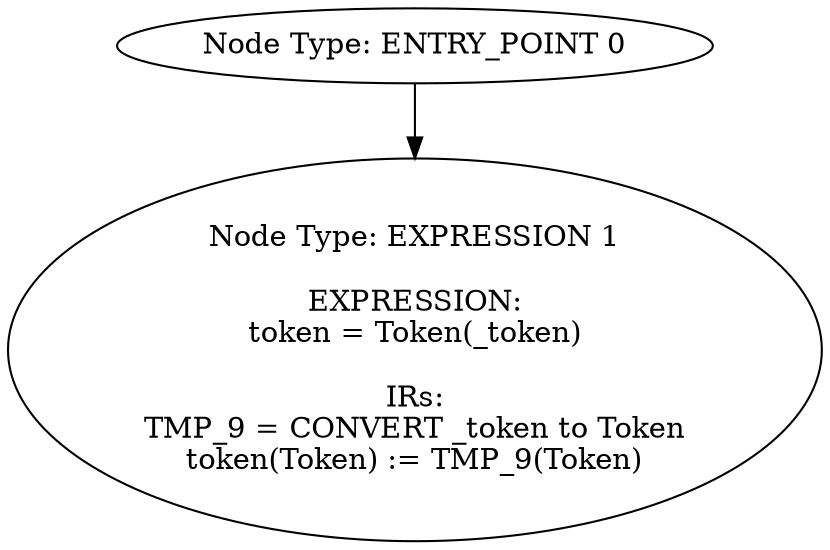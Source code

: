 digraph{
0[label="Node Type: ENTRY_POINT 0
"];
0->1;
1[label="Node Type: EXPRESSION 1

EXPRESSION:
token = Token(_token)

IRs:
TMP_9 = CONVERT _token to Token
token(Token) := TMP_9(Token)"];
}
